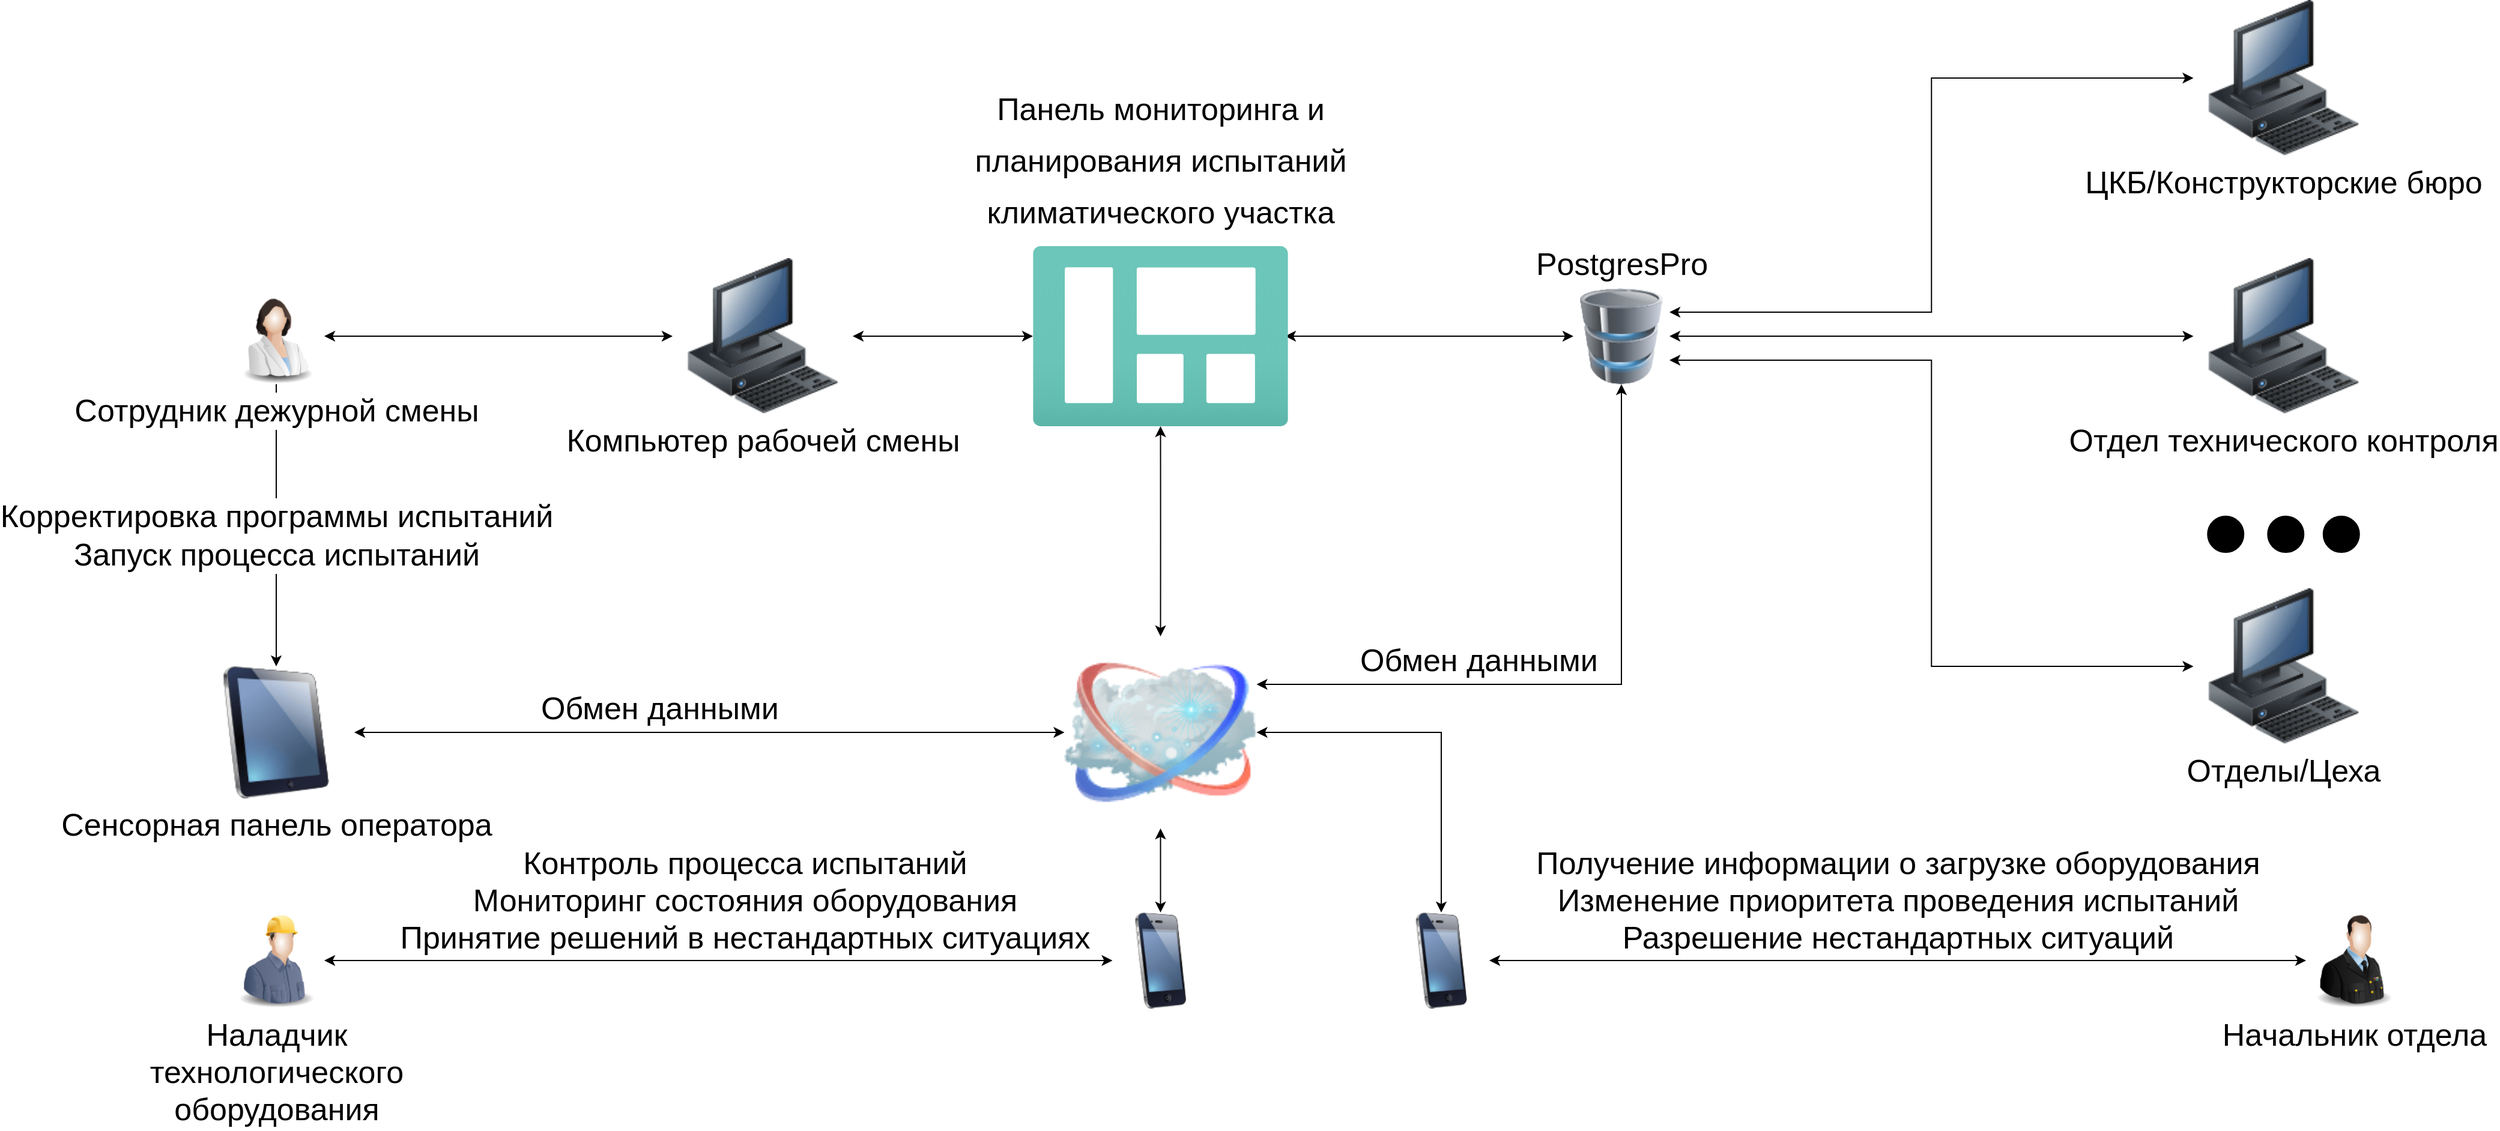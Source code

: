 <mxfile version="14.7.6" type="github">
  <diagram id="IMNbEbqrIpcsrLyuV6MN" name="Page-1">
    <mxGraphModel dx="2591" dy="1622" grid="1" gridSize="10" guides="1" tooltips="1" connect="1" arrows="1" fold="1" page="1" pageScale="1" pageWidth="1169" pageHeight="827" math="0" shadow="0">
      <root>
        <mxCell id="0" />
        <mxCell id="1" parent="0" />
        <mxCell id="yDvGkLI96mo0AxkriHrv-1" value="&lt;font style=&quot;font-size: 26px&quot;&gt;Наладчик&lt;br&gt;технологического&lt;br&gt;оборудования&lt;br&gt;&lt;/font&gt;" style="image;html=1;image=img/lib/clip_art/people/Construction_Worker_Man_128x128.png;labelBackgroundColor=none;" vertex="1" parent="1">
          <mxGeometry x="-200" y="480" width="80" height="80" as="geometry" />
        </mxCell>
        <mxCell id="yDvGkLI96mo0AxkriHrv-32" style="edgeStyle=orthogonalEdgeStyle;rounded=0;orthogonalLoop=1;jettySize=auto;html=1;exitX=0;exitY=0.5;exitDx=0;exitDy=0;startArrow=classic;startFill=1;" edge="1" parent="1" source="yDvGkLI96mo0AxkriHrv-2" target="yDvGkLI96mo0AxkriHrv-14">
          <mxGeometry relative="1" as="geometry" />
        </mxCell>
        <mxCell id="yDvGkLI96mo0AxkriHrv-40" value="&lt;font style=&quot;font-size: 26px&quot;&gt;Получение информации о загрузке оборудования&lt;br&gt;Изменение приоритета проведения испытаний&lt;br&gt;Разрешение нестандартных ситуаций&lt;/font&gt;" style="edgeLabel;html=1;align=center;verticalAlign=middle;resizable=0;points=[];labelBackgroundColor=none;" vertex="1" connectable="0" parent="yDvGkLI96mo0AxkriHrv-32">
          <mxGeometry x="0.23" y="1" relative="1" as="geometry">
            <mxPoint x="78" y="-51" as="offset" />
          </mxGeometry>
        </mxCell>
        <mxCell id="yDvGkLI96mo0AxkriHrv-2" value="&lt;font style=&quot;font-size: 26px&quot;&gt;Начальник отдела&lt;/font&gt;" style="image;html=1;image=img/lib/clip_art/people/Military_Officer_128x128.png;labelBackgroundColor=none;" vertex="1" parent="1">
          <mxGeometry x="1530" y="480" width="80" height="80" as="geometry" />
        </mxCell>
        <mxCell id="yDvGkLI96mo0AxkriHrv-27" style="edgeStyle=orthogonalEdgeStyle;rounded=0;orthogonalLoop=1;jettySize=auto;html=1;exitX=1;exitY=0.5;exitDx=0;exitDy=0;entryX=0;entryY=0.5;entryDx=0;entryDy=0;startArrow=classic;startFill=1;" edge="1" parent="1" source="yDvGkLI96mo0AxkriHrv-3" target="yDvGkLI96mo0AxkriHrv-22">
          <mxGeometry relative="1" as="geometry" />
        </mxCell>
        <mxCell id="yDvGkLI96mo0AxkriHrv-28" style="edgeStyle=orthogonalEdgeStyle;rounded=0;orthogonalLoop=1;jettySize=auto;html=1;exitX=0.5;exitY=1;exitDx=0;exitDy=0;entryX=0.5;entryY=0;entryDx=0;entryDy=0;startArrow=none;startFill=0;" edge="1" parent="1" source="yDvGkLI96mo0AxkriHrv-3" target="yDvGkLI96mo0AxkriHrv-9">
          <mxGeometry relative="1" as="geometry" />
        </mxCell>
        <mxCell id="yDvGkLI96mo0AxkriHrv-37" value="&lt;font style=&quot;font-size: 26px&quot;&gt;Корректировка программы испытаний&lt;br&gt;Запуск процесса испытаний&lt;/font&gt;" style="edgeLabel;html=1;align=center;verticalAlign=middle;resizable=0;points=[];labelBackgroundColor=#ffffff;" vertex="1" connectable="0" parent="yDvGkLI96mo0AxkriHrv-28">
          <mxGeometry x="0.224" y="-3" relative="1" as="geometry">
            <mxPoint x="3" y="-18" as="offset" />
          </mxGeometry>
        </mxCell>
        <mxCell id="yDvGkLI96mo0AxkriHrv-3" value="&lt;font style=&quot;font-size: 26px&quot;&gt;Сотрудник дежурной смены&lt;/font&gt;" style="image;html=1;image=img/lib/clip_art/people/Scientist_Woman_128x128.png;labelBackgroundColor=#ffffff;" vertex="1" parent="1">
          <mxGeometry x="-200" y="-40" width="80" height="80" as="geometry" />
        </mxCell>
        <mxCell id="yDvGkLI96mo0AxkriHrv-4" style="edgeStyle=orthogonalEdgeStyle;rounded=0;orthogonalLoop=1;jettySize=auto;html=1;exitX=1;exitY=0.25;exitDx=0;exitDy=0;entryX=0;entryY=0.5;entryDx=0;entryDy=0;startArrow=classic;startFill=1;" edge="1" parent="1" source="yDvGkLI96mo0AxkriHrv-7" target="yDvGkLI96mo0AxkriHrv-11">
          <mxGeometry relative="1" as="geometry" />
        </mxCell>
        <mxCell id="yDvGkLI96mo0AxkriHrv-5" style="edgeStyle=orthogonalEdgeStyle;rounded=0;orthogonalLoop=1;jettySize=auto;html=1;exitX=1;exitY=0.5;exitDx=0;exitDy=0;startArrow=classic;startFill=1;" edge="1" parent="1" source="yDvGkLI96mo0AxkriHrv-7" target="yDvGkLI96mo0AxkriHrv-20">
          <mxGeometry relative="1" as="geometry">
            <mxPoint x="1190" y="60" as="targetPoint" />
          </mxGeometry>
        </mxCell>
        <mxCell id="yDvGkLI96mo0AxkriHrv-6" style="edgeStyle=orthogonalEdgeStyle;rounded=0;orthogonalLoop=1;jettySize=auto;html=1;exitX=1;exitY=0.75;exitDx=0;exitDy=0;entryX=0;entryY=0.5;entryDx=0;entryDy=0;startArrow=classic;startFill=1;" edge="1" parent="1" source="yDvGkLI96mo0AxkriHrv-7" target="yDvGkLI96mo0AxkriHrv-21">
          <mxGeometry relative="1" as="geometry">
            <mxPoint x="1030" y="210" as="targetPoint" />
          </mxGeometry>
        </mxCell>
        <mxCell id="yDvGkLI96mo0AxkriHrv-26" style="edgeStyle=orthogonalEdgeStyle;rounded=0;orthogonalLoop=1;jettySize=auto;html=1;exitX=0;exitY=0.5;exitDx=0;exitDy=0;entryX=0.988;entryY=0.5;entryDx=0;entryDy=0;entryPerimeter=0;startArrow=classic;startFill=1;" edge="1" parent="1" source="yDvGkLI96mo0AxkriHrv-7" target="yDvGkLI96mo0AxkriHrv-16">
          <mxGeometry relative="1" as="geometry" />
        </mxCell>
        <mxCell id="yDvGkLI96mo0AxkriHrv-7" value="" style="image;html=1;image=img/lib/clip_art/computers/Database_128x128.png" vertex="1" parent="1">
          <mxGeometry x="920" y="-40" width="80" height="80" as="geometry" />
        </mxCell>
        <mxCell id="yDvGkLI96mo0AxkriHrv-30" style="edgeStyle=orthogonalEdgeStyle;rounded=0;orthogonalLoop=1;jettySize=auto;html=1;exitX=0.5;exitY=0;exitDx=0;exitDy=0;startArrow=classic;startFill=1;" edge="1" parent="1" source="yDvGkLI96mo0AxkriHrv-8" target="yDvGkLI96mo0AxkriHrv-16">
          <mxGeometry relative="1" as="geometry" />
        </mxCell>
        <mxCell id="yDvGkLI96mo0AxkriHrv-31" style="edgeStyle=orthogonalEdgeStyle;rounded=0;orthogonalLoop=1;jettySize=auto;html=1;startArrow=classic;startFill=1;exitX=1;exitY=0.25;exitDx=0;exitDy=0;" edge="1" parent="1" source="yDvGkLI96mo0AxkriHrv-8" target="yDvGkLI96mo0AxkriHrv-7">
          <mxGeometry relative="1" as="geometry">
            <mxPoint x="656" y="320" as="sourcePoint" />
          </mxGeometry>
        </mxCell>
        <mxCell id="yDvGkLI96mo0AxkriHrv-41" value="&lt;font style=&quot;font-size: 26px&quot;&gt;Обмен данными&lt;/font&gt;" style="edgeLabel;html=1;align=center;verticalAlign=middle;resizable=0;points=[];labelBackgroundColor=none;" vertex="1" connectable="0" parent="yDvGkLI96mo0AxkriHrv-31">
          <mxGeometry x="-0.035" y="2" relative="1" as="geometry">
            <mxPoint x="-83" y="-18" as="offset" />
          </mxGeometry>
        </mxCell>
        <mxCell id="yDvGkLI96mo0AxkriHrv-8" value="" style="image;html=1;image=img/lib/clip_art/networking/Cloud_128x128.png" vertex="1" parent="1">
          <mxGeometry x="496.25" y="250" width="160" height="160" as="geometry" />
        </mxCell>
        <mxCell id="yDvGkLI96mo0AxkriHrv-29" style="edgeStyle=orthogonalEdgeStyle;rounded=0;orthogonalLoop=1;jettySize=auto;html=1;exitX=1;exitY=0.5;exitDx=0;exitDy=0;entryX=0;entryY=0.5;entryDx=0;entryDy=0;startArrow=classic;startFill=1;" edge="1" parent="1" source="yDvGkLI96mo0AxkriHrv-9" target="yDvGkLI96mo0AxkriHrv-8">
          <mxGeometry relative="1" as="geometry" />
        </mxCell>
        <mxCell id="yDvGkLI96mo0AxkriHrv-39" value="&lt;font style=&quot;font-size: 26px&quot;&gt;Обмен данными&lt;/font&gt;" style="edgeLabel;html=1;align=center;verticalAlign=middle;resizable=0;points=[];labelBackgroundColor=none;" vertex="1" connectable="0" parent="yDvGkLI96mo0AxkriHrv-29">
          <mxGeometry x="-0.143" y="-2" relative="1" as="geometry">
            <mxPoint y="-22" as="offset" />
          </mxGeometry>
        </mxCell>
        <mxCell id="yDvGkLI96mo0AxkriHrv-9" value="&lt;font style=&quot;font-size: 26px&quot;&gt;Сенсорная панель оператора&lt;/font&gt;" style="image;html=1;image=img/lib/clip_art/computers/iPad_128x128.png;labelBackgroundColor=none;" vertex="1" parent="1">
          <mxGeometry x="-225" y="275" width="130" height="110" as="geometry" />
        </mxCell>
        <mxCell id="yDvGkLI96mo0AxkriHrv-11" value="&lt;font style=&quot;font-size: 26px&quot;&gt;ЦКБ/Конструкторские бюро&lt;/font&gt;" style="image;html=1;image=img/lib/clip_art/computers/Workstation_128x128.png;labelBackgroundColor=none;" vertex="1" parent="1">
          <mxGeometry x="1436.25" y="-280" width="150" height="130" as="geometry" />
        </mxCell>
        <mxCell id="yDvGkLI96mo0AxkriHrv-33" style="edgeStyle=orthogonalEdgeStyle;rounded=0;orthogonalLoop=1;jettySize=auto;html=1;exitX=0.5;exitY=0;exitDx=0;exitDy=0;entryX=1;entryY=0.5;entryDx=0;entryDy=0;startArrow=classic;startFill=1;" edge="1" parent="1" source="yDvGkLI96mo0AxkriHrv-14" target="yDvGkLI96mo0AxkriHrv-8">
          <mxGeometry relative="1" as="geometry" />
        </mxCell>
        <mxCell id="yDvGkLI96mo0AxkriHrv-14" value="" style="image;html=1;image=img/lib/clip_art/telecommunication/iPhone_128x128.png" vertex="1" parent="1">
          <mxGeometry x="770" y="480" width="80" height="80" as="geometry" />
        </mxCell>
        <mxCell id="yDvGkLI96mo0AxkriHrv-34" style="edgeStyle=orthogonalEdgeStyle;rounded=0;orthogonalLoop=1;jettySize=auto;html=1;exitX=0.5;exitY=0;exitDx=0;exitDy=0;startArrow=classic;startFill=1;" edge="1" parent="1" source="yDvGkLI96mo0AxkriHrv-15" target="yDvGkLI96mo0AxkriHrv-8">
          <mxGeometry relative="1" as="geometry" />
        </mxCell>
        <mxCell id="yDvGkLI96mo0AxkriHrv-35" style="edgeStyle=orthogonalEdgeStyle;rounded=0;orthogonalLoop=1;jettySize=auto;html=1;exitX=0;exitY=0.5;exitDx=0;exitDy=0;startArrow=classic;startFill=1;" edge="1" parent="1" source="yDvGkLI96mo0AxkriHrv-15" target="yDvGkLI96mo0AxkriHrv-1">
          <mxGeometry relative="1" as="geometry" />
        </mxCell>
        <mxCell id="yDvGkLI96mo0AxkriHrv-36" value="&lt;font style=&quot;font-size: 26px&quot;&gt;Контроль процесса испытаний&lt;br&gt;Мониторинг состояния оборудования&lt;br&gt;Принятие решений в нестандартных ситуациях&lt;/font&gt;" style="edgeLabel;html=1;align=center;verticalAlign=middle;resizable=0;points=[];labelBackgroundColor=none;" vertex="1" connectable="0" parent="yDvGkLI96mo0AxkriHrv-35">
          <mxGeometry x="0.324" y="-4" relative="1" as="geometry">
            <mxPoint x="128" y="-46" as="offset" />
          </mxGeometry>
        </mxCell>
        <mxCell id="yDvGkLI96mo0AxkriHrv-15" value="" style="image;html=1;image=img/lib/clip_art/telecommunication/iPhone_128x128.png" vertex="1" parent="1">
          <mxGeometry x="536.25" y="480" width="80" height="80" as="geometry" />
        </mxCell>
        <mxCell id="yDvGkLI96mo0AxkriHrv-16" value="" style="aspect=fixed;html=1;points=[];align=center;image;fontSize=12;image=img/lib/azure2/general/Dashboard.svg;connectable=1;" vertex="1" parent="1">
          <mxGeometry x="470" y="-75" width="212.5" height="150" as="geometry" />
        </mxCell>
        <mxCell id="yDvGkLI96mo0AxkriHrv-17" value="&lt;font style=&quot;font-size: 26px&quot;&gt;Панель мониторинга и&lt;br&gt;планирования испытаний&lt;br&gt;&lt;span style=&quot;font-family: &amp;#34;helvetica&amp;#34;&quot;&gt;климатического участка&lt;/span&gt;&lt;/font&gt;" style="text;resizable=0;autosize=1;align=center;verticalAlign=middle;points=[];fillColor=none;strokeColor=none;rounded=0;spacing=0;fontSize=36;fontFamily=Helvetica;html=1;arcSize=10;imageWidth=22;imageHeight=22;imageAspect=0;imageAlign=center;connectable=0;recursiveResize=1;" vertex="1" parent="1">
          <mxGeometry x="416.25" y="-225" width="320" height="150" as="geometry" />
        </mxCell>
        <mxCell id="yDvGkLI96mo0AxkriHrv-20" value="&lt;font style=&quot;font-size: 26px&quot;&gt;Отдел технического контроля&lt;/font&gt;" style="image;html=1;image=img/lib/clip_art/computers/Workstation_128x128.png;labelBackgroundColor=none;" vertex="1" parent="1">
          <mxGeometry x="1436.25" y="-65" width="150" height="130" as="geometry" />
        </mxCell>
        <mxCell id="yDvGkLI96mo0AxkriHrv-21" value="&lt;font style=&quot;font-size: 26px&quot;&gt;Отделы/Цеха&lt;/font&gt;" style="image;html=1;image=img/lib/clip_art/computers/Workstation_128x128.png;labelBackgroundColor=none;" vertex="1" parent="1">
          <mxGeometry x="1436.25" y="210" width="150" height="130" as="geometry" />
        </mxCell>
        <mxCell id="yDvGkLI96mo0AxkriHrv-23" style="edgeStyle=orthogonalEdgeStyle;rounded=0;orthogonalLoop=1;jettySize=auto;html=1;startArrow=classic;startFill=1;" edge="1" parent="1" source="yDvGkLI96mo0AxkriHrv-22" target="yDvGkLI96mo0AxkriHrv-16">
          <mxGeometry relative="1" as="geometry" />
        </mxCell>
        <mxCell id="yDvGkLI96mo0AxkriHrv-22" value="&lt;font style=&quot;font-size: 26px&quot;&gt;Компьютер рабочей смены&lt;/font&gt;" style="image;html=1;image=img/lib/clip_art/computers/Workstation_128x128.png;labelBackgroundColor=none;" vertex="1" parent="1">
          <mxGeometry x="170" y="-65" width="150" height="130" as="geometry" />
        </mxCell>
        <mxCell id="yDvGkLI96mo0AxkriHrv-45" value="&lt;font style=&quot;font-size: 26px&quot;&gt;PostgresPro&lt;/font&gt;" style="text;html=1;resizable=0;autosize=1;align=center;verticalAlign=middle;points=[];fillColor=none;strokeColor=none;rounded=0;" vertex="1" parent="1">
          <mxGeometry x="880" y="-70" width="160" height="20" as="geometry" />
        </mxCell>
        <mxCell id="yDvGkLI96mo0AxkriHrv-47" value="" style="ellipse;whiteSpace=wrap;html=1;aspect=fixed;fillColor=#000000;" vertex="1" parent="1">
          <mxGeometry x="1448.13" y="150" width="30" height="30" as="geometry" />
        </mxCell>
        <mxCell id="yDvGkLI96mo0AxkriHrv-48" value="" style="ellipse;whiteSpace=wrap;html=1;aspect=fixed;fillColor=#000000;" vertex="1" parent="1">
          <mxGeometry x="1498.13" y="150" width="30" height="30" as="geometry" />
        </mxCell>
        <mxCell id="yDvGkLI96mo0AxkriHrv-49" value="" style="ellipse;whiteSpace=wrap;html=1;aspect=fixed;fillColor=#000000;" vertex="1" parent="1">
          <mxGeometry x="1544.38" y="150" width="30" height="30" as="geometry" />
        </mxCell>
      </root>
    </mxGraphModel>
  </diagram>
</mxfile>
